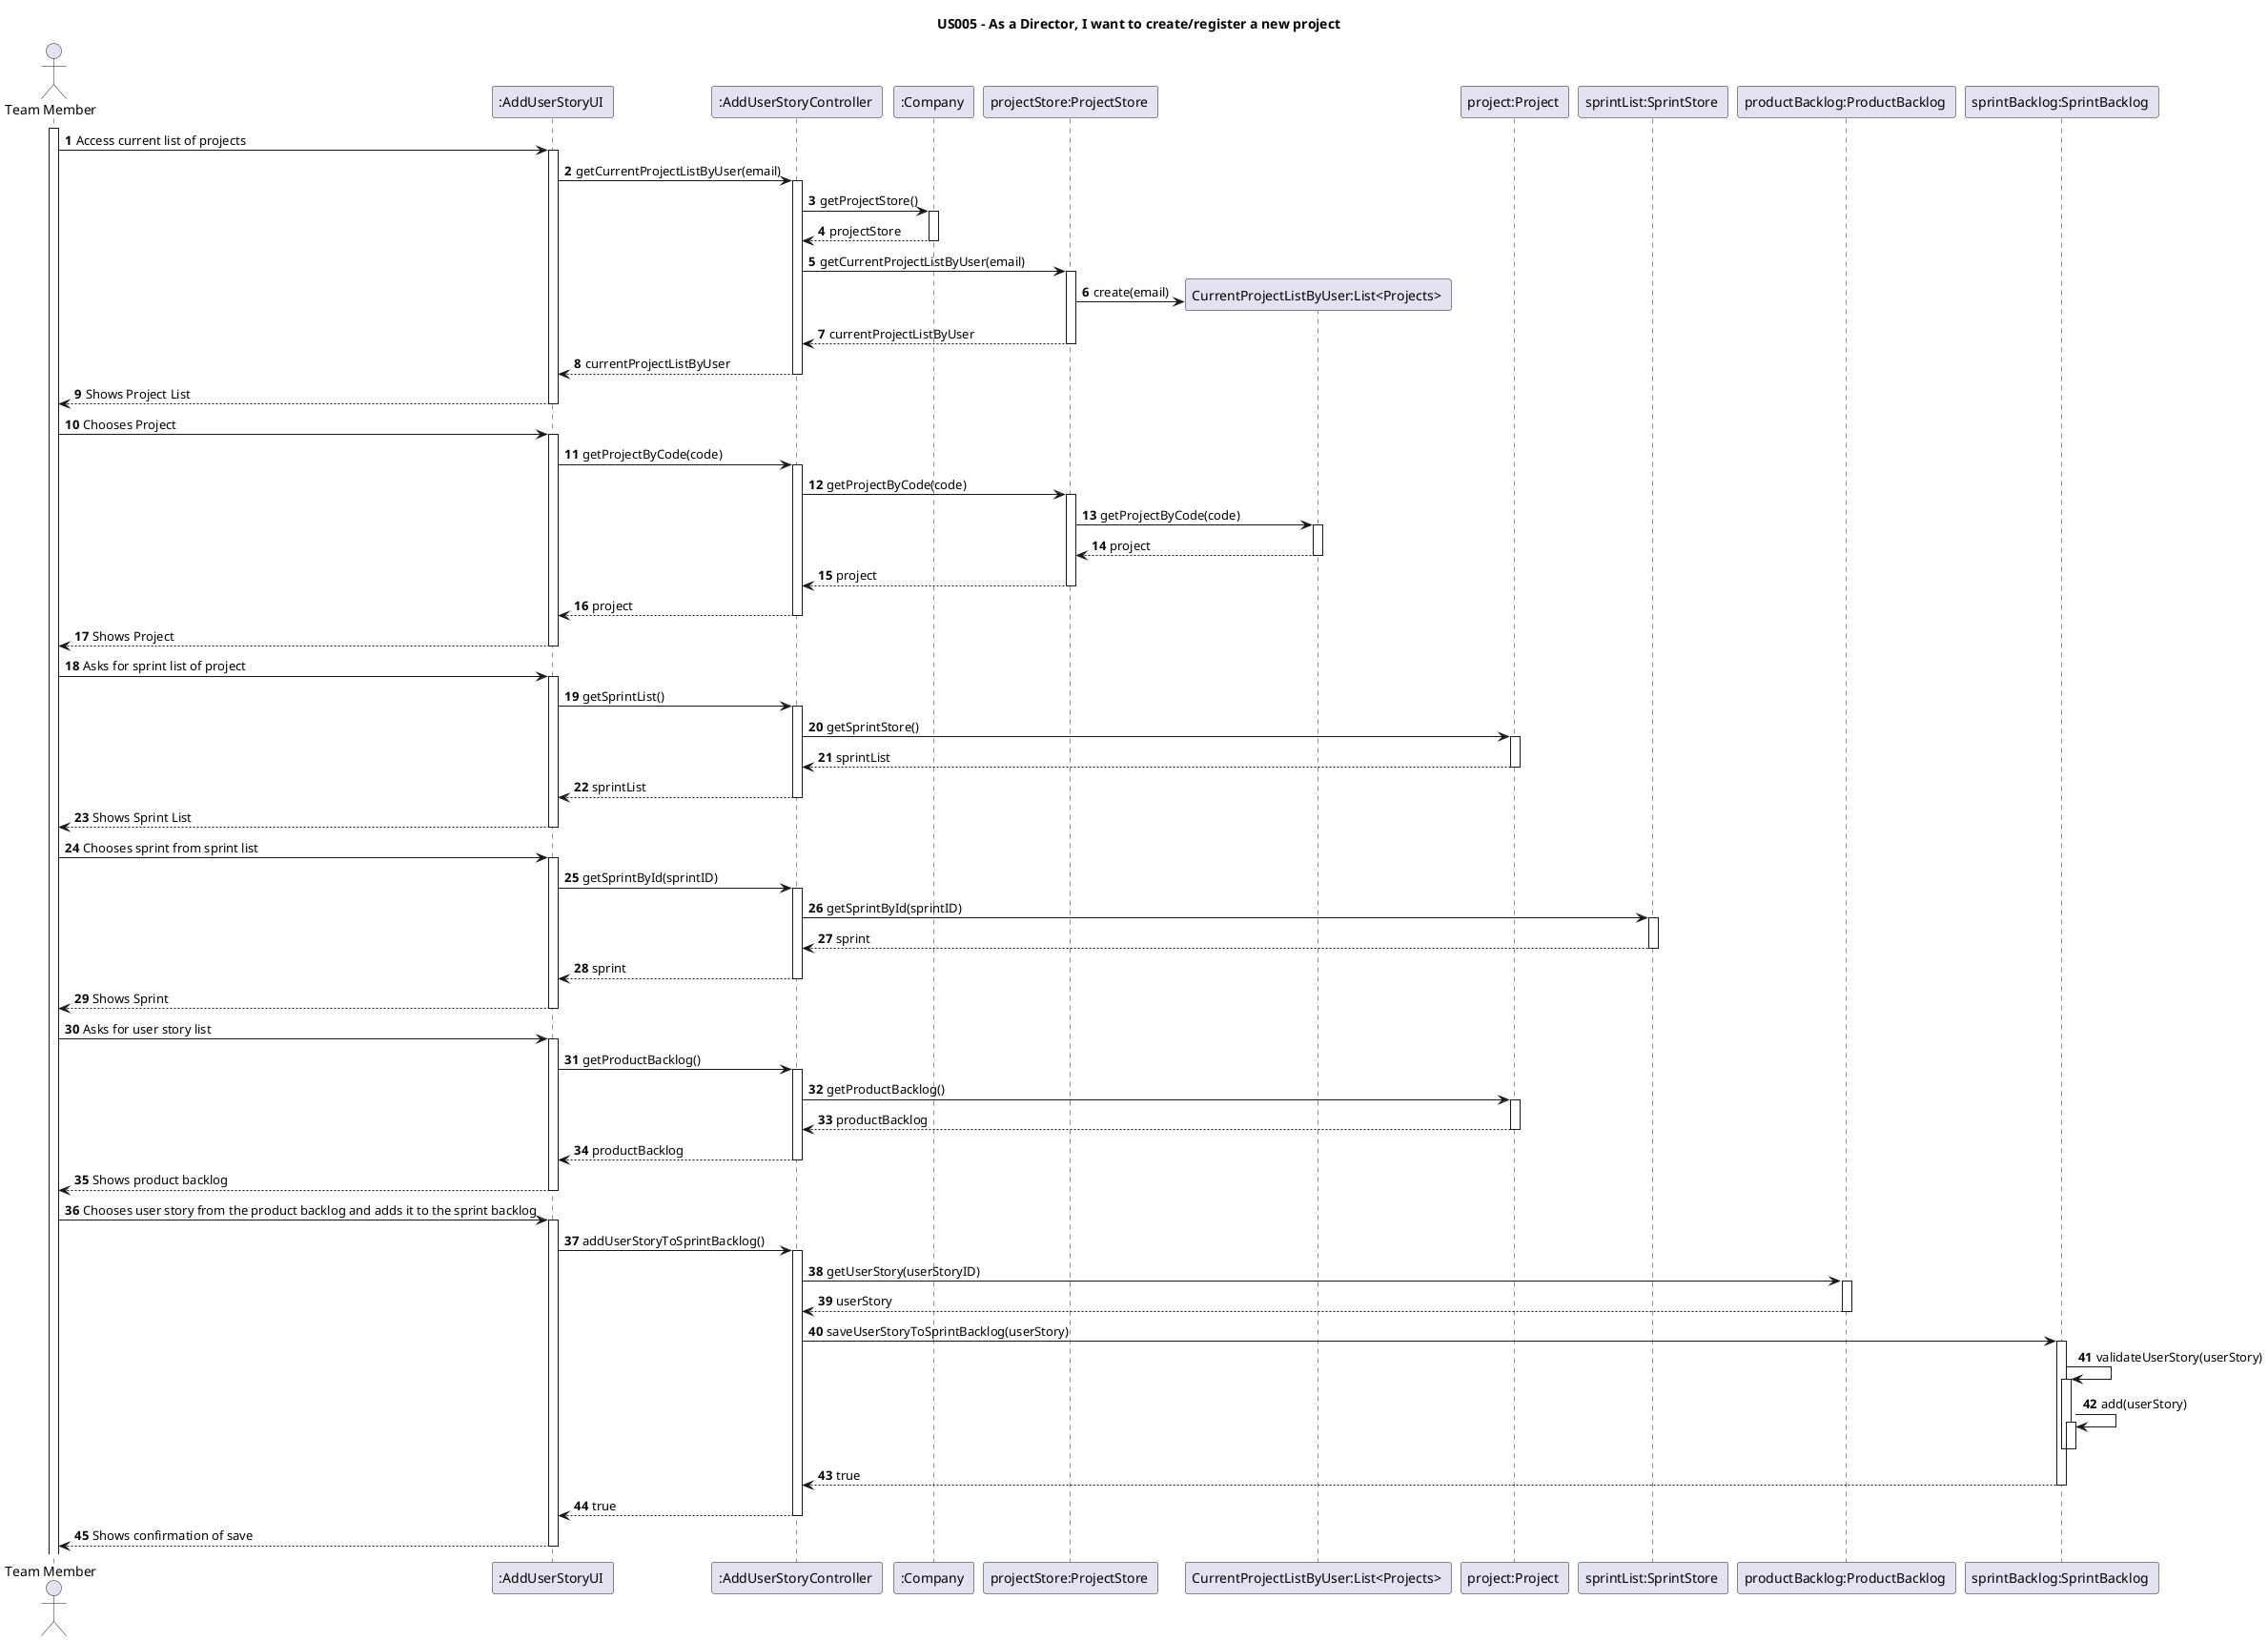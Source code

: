 @startuml
'https://plantuml.com/class-diagram

title US005 - As a Director, I want to create/register a new project

autoactivate on
autonumber

actor "Team Member" as TM

participant ":AddUserStoryUI " as UI
participant ":AddUserStoryController " as Controller
participant ":Company " as Company
participant "projectStore:ProjectStore " as projStore
participant "CurrentProjectListByUser:List<Projects> " as currentList
participant "project:Project " as proj
participant "sprintList:SprintStore " as sprintStore
participant "productBacklog:ProductBacklog " as ProductBacklog
participant "sprintBacklog:SprintBacklog " as SprintBacklog


activate TM
TM -> UI: Access current list of projects
UI -> Controller: getCurrentProjectListByUser(email)
Controller -> Company: getProjectStore()
Company --> Controller: projectStore
Controller -> projStore: getCurrentProjectListByUser(email)
projStore -> currentList**: create(email)
projStore --> Controller:currentProjectListByUser
Controller --> UI: currentProjectListByUser
UI--> TM: Shows Project List

TM -> UI: Chooses Project
UI -> Controller: getProjectByCode(code)
Controller -> projStore: getProjectByCode(code)
projStore -> currentList: getProjectByCode(code)
currentList --> projStore: project
projStore --> Controller: project
Controller --> UI: project
UI --> TM: Shows Project

TM -> UI: Asks for sprint list of project
UI -> Controller: getSprintList()
Controller -> proj: getSprintStore()
proj --> Controller: sprintList
Controller --> UI: sprintList
UI --> TM: Shows Sprint List

TM -> UI: Chooses sprint from sprint list
UI -> Controller: getSprintById(sprintID)
Controller -> sprintStore: getSprintById(sprintID)
sprintStore --> Controller: sprint
Controller --> UI: sprint
UI --> TM: Shows Sprint

TM -> UI: Asks for user story list
UI -> Controller: getProductBacklog()
Controller -> proj: getProductBacklog()
proj --> Controller: productBacklog
Controller --> UI: productBacklog
UI --> TM: Shows product backlog

TM -> UI: Chooses user story from the product backlog and adds it to the sprint backlog
UI -> Controller: addUserStoryToSprintBacklog()
Controller -> ProductBacklog: getUserStory(userStoryID)
ProductBacklog --> Controller: userStory
Controller -> SprintBacklog: saveUserStoryToSprintBacklog(userStory)
SprintBacklog -> SprintBacklog: validateUserStory(userStory)
SprintBacklog -> SprintBacklog: add(userStory)
deactivate
deactivate
SprintBacklog --> Controller: true
Controller --> UI: true
UI --> TM: Shows confirmation of save

@enduml